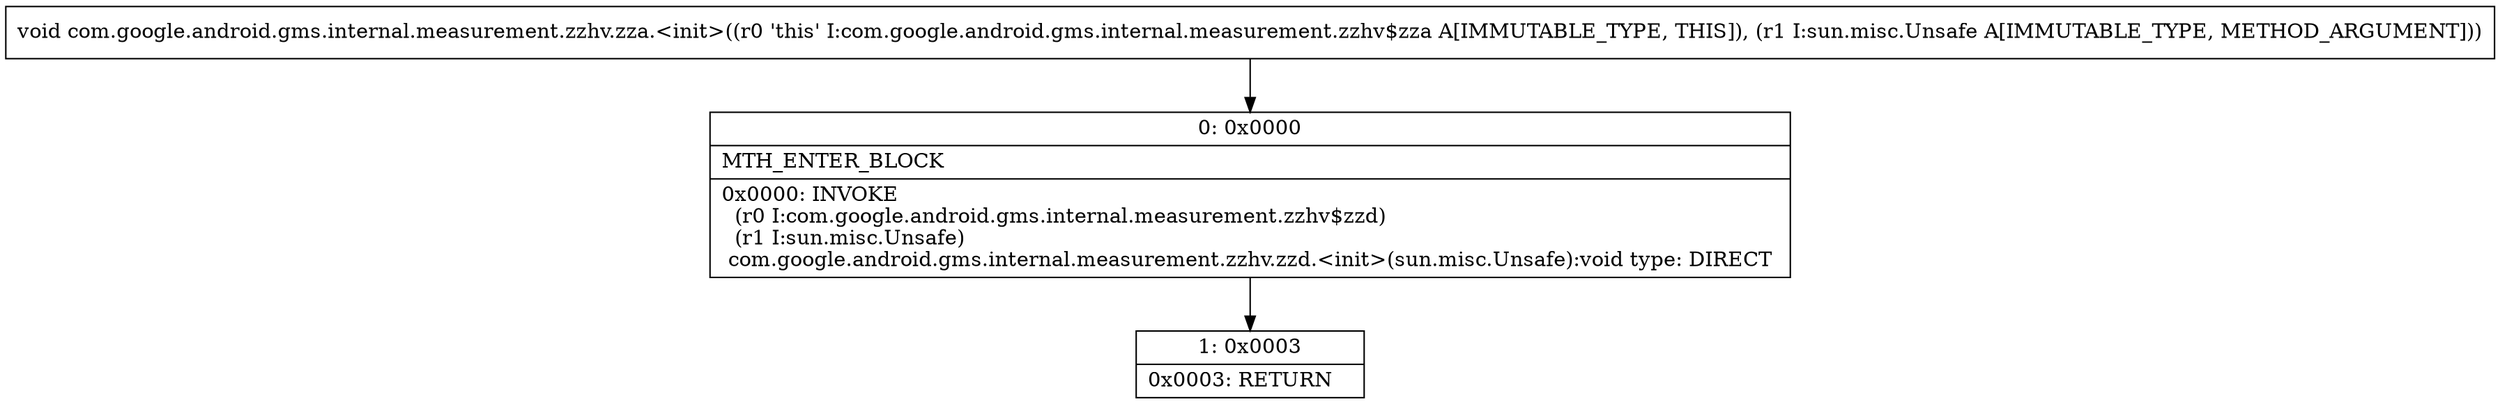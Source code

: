 digraph "CFG forcom.google.android.gms.internal.measurement.zzhv.zza.\<init\>(Lsun\/misc\/Unsafe;)V" {
Node_0 [shape=record,label="{0\:\ 0x0000|MTH_ENTER_BLOCK\l|0x0000: INVOKE  \l  (r0 I:com.google.android.gms.internal.measurement.zzhv$zzd)\l  (r1 I:sun.misc.Unsafe)\l com.google.android.gms.internal.measurement.zzhv.zzd.\<init\>(sun.misc.Unsafe):void type: DIRECT \l}"];
Node_1 [shape=record,label="{1\:\ 0x0003|0x0003: RETURN   \l}"];
MethodNode[shape=record,label="{void com.google.android.gms.internal.measurement.zzhv.zza.\<init\>((r0 'this' I:com.google.android.gms.internal.measurement.zzhv$zza A[IMMUTABLE_TYPE, THIS]), (r1 I:sun.misc.Unsafe A[IMMUTABLE_TYPE, METHOD_ARGUMENT])) }"];
MethodNode -> Node_0;
Node_0 -> Node_1;
}

